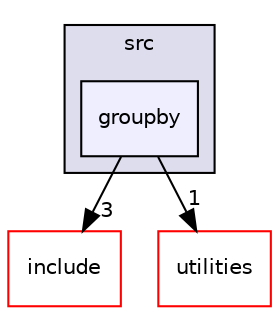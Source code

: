 digraph "groupby" {
  compound=true
  node [ fontsize="10", fontname="Helvetica"];
  edge [ labelfontsize="10", labelfontname="Helvetica"];
  subgraph clusterdir_68267d1309a1af8e8297ef4c3efbcdba {
    graph [ bgcolor="#ddddee", pencolor="black", label="src" fontname="Helvetica", fontsize="10", URL="dir_68267d1309a1af8e8297ef4c3efbcdba.html"]
  dir_90e6b1e2f287d433df14197820adf3de [shape=box, label="groupby", style="filled", fillcolor="#eeeeff", pencolor="black", URL="dir_90e6b1e2f287d433df14197820adf3de.html"];
  }
  dir_d44c64559bbebec7f509842c48db8b23 [shape=box label="include" fillcolor="white" style="filled" color="red" URL="dir_d44c64559bbebec7f509842c48db8b23.html"];
  dir_7b5d38f1875f1b693f62ca6a108a1129 [shape=box label="utilities" fillcolor="white" style="filled" color="red" URL="dir_7b5d38f1875f1b693f62ca6a108a1129.html"];
  dir_90e6b1e2f287d433df14197820adf3de->dir_d44c64559bbebec7f509842c48db8b23 [headlabel="3", labeldistance=1.5 headhref="dir_000001_000004.html"];
  dir_90e6b1e2f287d433df14197820adf3de->dir_7b5d38f1875f1b693f62ca6a108a1129 [headlabel="1", labeldistance=1.5 headhref="dir_000001_000007.html"];
}
